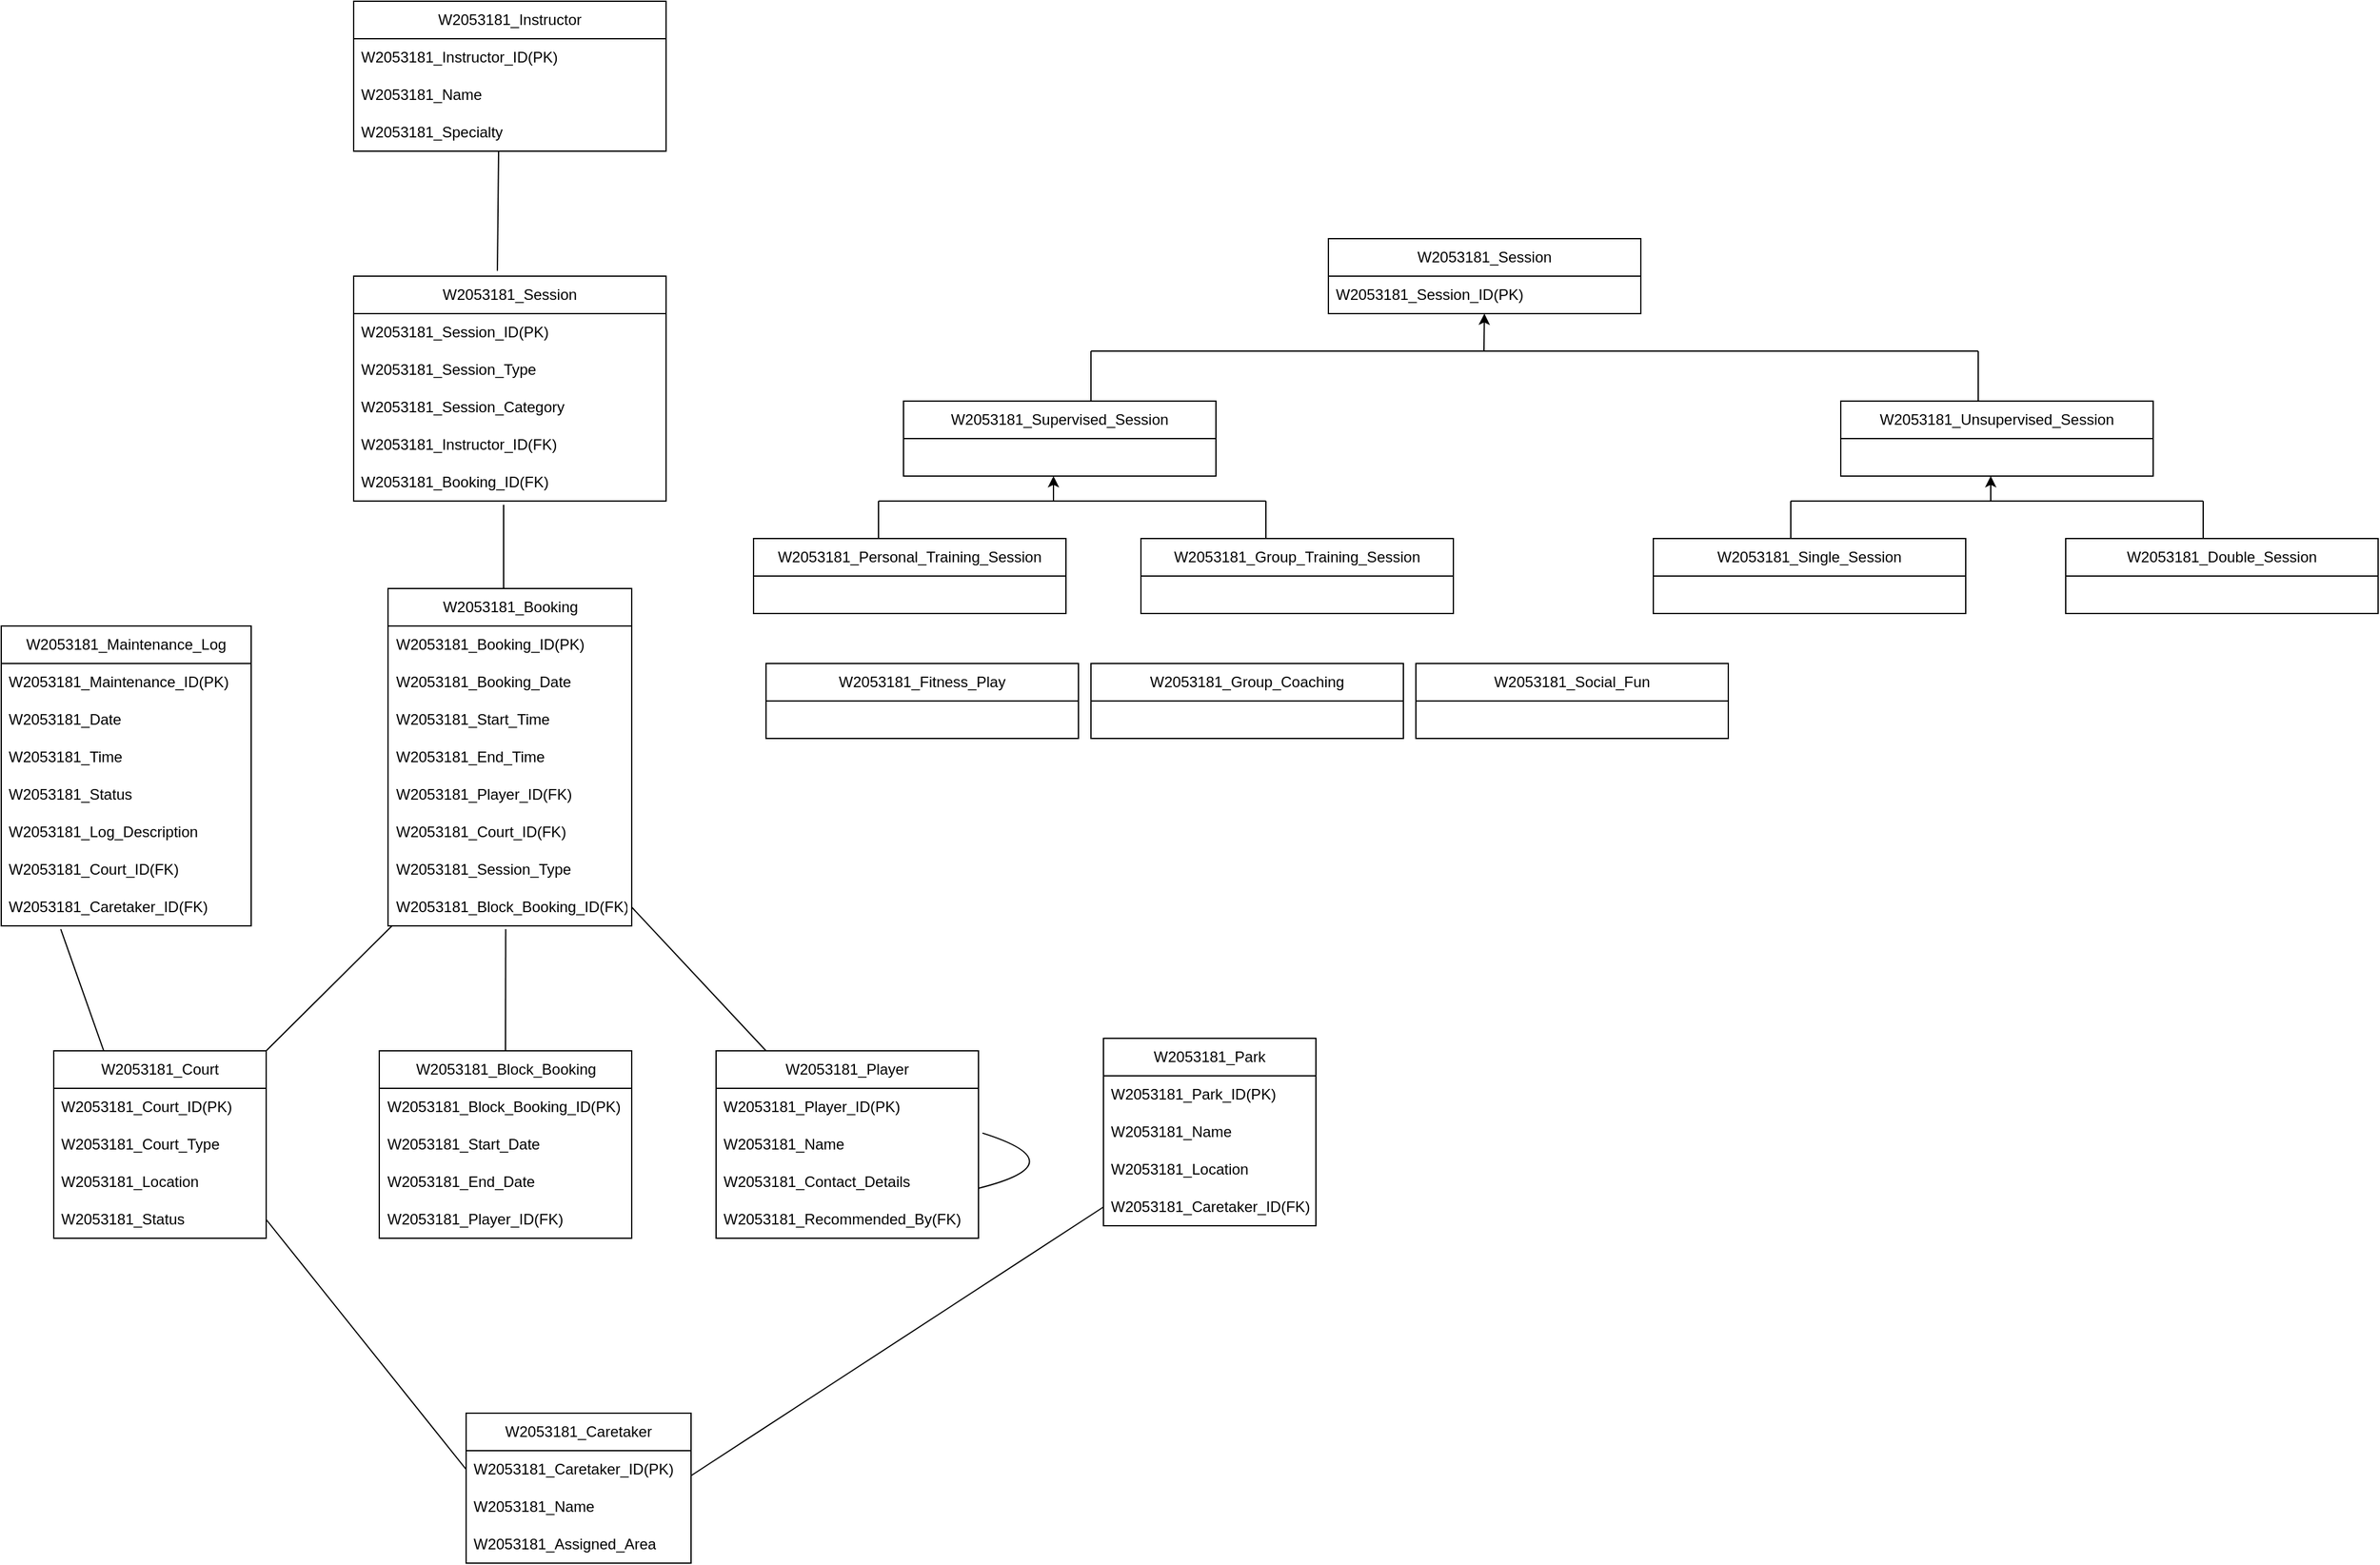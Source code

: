 <mxfile version="24.7.17">
  <diagram name="Page-1" id="o4bU7wl1wtWWs5g_lytX">
    <mxGraphModel dx="1900" dy="557" grid="1" gridSize="10" guides="1" tooltips="1" connect="1" arrows="1" fold="1" page="1" pageScale="1" pageWidth="850" pageHeight="1100" math="0" shadow="0">
      <root>
        <mxCell id="0" />
        <mxCell id="1" parent="0" />
        <mxCell id="Y2qi2BhLRB18Mmbf1ACB-1" value="W2053181_Instructor" style="swimlane;fontStyle=0;childLayout=stackLayout;horizontal=1;startSize=30;horizontalStack=0;resizeParent=1;resizeParentMax=0;resizeLast=0;collapsible=1;marginBottom=0;whiteSpace=wrap;html=1;" vertex="1" parent="1">
          <mxGeometry x="260" width="250" height="120" as="geometry" />
        </mxCell>
        <mxCell id="Y2qi2BhLRB18Mmbf1ACB-2" value="W2053181_Instructor_ID(PK)" style="text;strokeColor=none;fillColor=none;align=left;verticalAlign=middle;spacingLeft=4;spacingRight=4;overflow=hidden;points=[[0,0.5],[1,0.5]];portConstraint=eastwest;rotatable=0;whiteSpace=wrap;html=1;" vertex="1" parent="Y2qi2BhLRB18Mmbf1ACB-1">
          <mxGeometry y="30" width="250" height="30" as="geometry" />
        </mxCell>
        <mxCell id="Y2qi2BhLRB18Mmbf1ACB-3" value="W2053181_Name" style="text;strokeColor=none;fillColor=none;align=left;verticalAlign=middle;spacingLeft=4;spacingRight=4;overflow=hidden;points=[[0,0.5],[1,0.5]];portConstraint=eastwest;rotatable=0;whiteSpace=wrap;html=1;" vertex="1" parent="Y2qi2BhLRB18Mmbf1ACB-1">
          <mxGeometry y="60" width="250" height="30" as="geometry" />
        </mxCell>
        <mxCell id="Y2qi2BhLRB18Mmbf1ACB-4" value="W2053181_Specialty" style="text;strokeColor=none;fillColor=none;align=left;verticalAlign=middle;spacingLeft=4;spacingRight=4;overflow=hidden;points=[[0,0.5],[1,0.5]];portConstraint=eastwest;rotatable=0;whiteSpace=wrap;html=1;" vertex="1" parent="Y2qi2BhLRB18Mmbf1ACB-1">
          <mxGeometry y="90" width="250" height="30" as="geometry" />
        </mxCell>
        <mxCell id="Y2qi2BhLRB18Mmbf1ACB-6" value="W2053181_Session" style="swimlane;fontStyle=0;childLayout=stackLayout;horizontal=1;startSize=30;horizontalStack=0;resizeParent=1;resizeParentMax=0;resizeLast=0;collapsible=1;marginBottom=0;whiteSpace=wrap;html=1;" vertex="1" parent="1">
          <mxGeometry x="260" y="220" width="250" height="180" as="geometry" />
        </mxCell>
        <mxCell id="Y2qi2BhLRB18Mmbf1ACB-7" value="W2053181_Session_ID(PK)" style="text;strokeColor=none;fillColor=none;align=left;verticalAlign=middle;spacingLeft=4;spacingRight=4;overflow=hidden;points=[[0,0.5],[1,0.5]];portConstraint=eastwest;rotatable=0;whiteSpace=wrap;html=1;" vertex="1" parent="Y2qi2BhLRB18Mmbf1ACB-6">
          <mxGeometry y="30" width="250" height="30" as="geometry" />
        </mxCell>
        <mxCell id="Y2qi2BhLRB18Mmbf1ACB-8" value="W2053181_Session_Type" style="text;strokeColor=none;fillColor=none;align=left;verticalAlign=middle;spacingLeft=4;spacingRight=4;overflow=hidden;points=[[0,0.5],[1,0.5]];portConstraint=eastwest;rotatable=0;whiteSpace=wrap;html=1;" vertex="1" parent="Y2qi2BhLRB18Mmbf1ACB-6">
          <mxGeometry y="60" width="250" height="30" as="geometry" />
        </mxCell>
        <mxCell id="Y2qi2BhLRB18Mmbf1ACB-9" value="W2053181_Session_Category" style="text;strokeColor=none;fillColor=none;align=left;verticalAlign=middle;spacingLeft=4;spacingRight=4;overflow=hidden;points=[[0,0.5],[1,0.5]];portConstraint=eastwest;rotatable=0;whiteSpace=wrap;html=1;" vertex="1" parent="Y2qi2BhLRB18Mmbf1ACB-6">
          <mxGeometry y="90" width="250" height="30" as="geometry" />
        </mxCell>
        <mxCell id="Y2qi2BhLRB18Mmbf1ACB-11" value="W2053181_Instructor_ID(FK)" style="text;strokeColor=none;fillColor=none;align=left;verticalAlign=middle;spacingLeft=4;spacingRight=4;overflow=hidden;points=[[0,0.5],[1,0.5]];portConstraint=eastwest;rotatable=0;whiteSpace=wrap;html=1;" vertex="1" parent="Y2qi2BhLRB18Mmbf1ACB-6">
          <mxGeometry y="120" width="250" height="30" as="geometry" />
        </mxCell>
        <mxCell id="Y2qi2BhLRB18Mmbf1ACB-14" value="W2053181_Booking_ID(FK)" style="text;strokeColor=none;fillColor=none;align=left;verticalAlign=middle;spacingLeft=4;spacingRight=4;overflow=hidden;points=[[0,0.5],[1,0.5]];portConstraint=eastwest;rotatable=0;whiteSpace=wrap;html=1;" vertex="1" parent="Y2qi2BhLRB18Mmbf1ACB-6">
          <mxGeometry y="150" width="250" height="30" as="geometry" />
        </mxCell>
        <mxCell id="Y2qi2BhLRB18Mmbf1ACB-15" value="W2053181_Booking" style="swimlane;fontStyle=0;childLayout=stackLayout;horizontal=1;startSize=30;horizontalStack=0;resizeParent=1;resizeParentMax=0;resizeLast=0;collapsible=1;marginBottom=0;whiteSpace=wrap;html=1;" vertex="1" parent="1">
          <mxGeometry x="287.5" y="470" width="195" height="270" as="geometry" />
        </mxCell>
        <mxCell id="Y2qi2BhLRB18Mmbf1ACB-16" value="W2053181_Booking_ID(PK)" style="text;strokeColor=none;fillColor=none;align=left;verticalAlign=middle;spacingLeft=4;spacingRight=4;overflow=hidden;points=[[0,0.5],[1,0.5]];portConstraint=eastwest;rotatable=0;whiteSpace=wrap;html=1;" vertex="1" parent="Y2qi2BhLRB18Mmbf1ACB-15">
          <mxGeometry y="30" width="195" height="30" as="geometry" />
        </mxCell>
        <mxCell id="Y2qi2BhLRB18Mmbf1ACB-17" value="W2053181_Booking_Date" style="text;strokeColor=none;fillColor=none;align=left;verticalAlign=middle;spacingLeft=4;spacingRight=4;overflow=hidden;points=[[0,0.5],[1,0.5]];portConstraint=eastwest;rotatable=0;whiteSpace=wrap;html=1;" vertex="1" parent="Y2qi2BhLRB18Mmbf1ACB-15">
          <mxGeometry y="60" width="195" height="30" as="geometry" />
        </mxCell>
        <mxCell id="Y2qi2BhLRB18Mmbf1ACB-18" value="W2053181_Start_Time" style="text;strokeColor=none;fillColor=none;align=left;verticalAlign=middle;spacingLeft=4;spacingRight=4;overflow=hidden;points=[[0,0.5],[1,0.5]];portConstraint=eastwest;rotatable=0;whiteSpace=wrap;html=1;" vertex="1" parent="Y2qi2BhLRB18Mmbf1ACB-15">
          <mxGeometry y="90" width="195" height="30" as="geometry" />
        </mxCell>
        <mxCell id="Y2qi2BhLRB18Mmbf1ACB-19" value="W2053181_End_Time" style="text;strokeColor=none;fillColor=none;align=left;verticalAlign=middle;spacingLeft=4;spacingRight=4;overflow=hidden;points=[[0,0.5],[1,0.5]];portConstraint=eastwest;rotatable=0;whiteSpace=wrap;html=1;" vertex="1" parent="Y2qi2BhLRB18Mmbf1ACB-15">
          <mxGeometry y="120" width="195" height="30" as="geometry" />
        </mxCell>
        <mxCell id="Y2qi2BhLRB18Mmbf1ACB-20" value="W2053181_Player_ID(FK)" style="text;strokeColor=none;fillColor=none;align=left;verticalAlign=middle;spacingLeft=4;spacingRight=4;overflow=hidden;points=[[0,0.5],[1,0.5]];portConstraint=eastwest;rotatable=0;whiteSpace=wrap;html=1;" vertex="1" parent="Y2qi2BhLRB18Mmbf1ACB-15">
          <mxGeometry y="150" width="195" height="30" as="geometry" />
        </mxCell>
        <mxCell id="Y2qi2BhLRB18Mmbf1ACB-21" value="W2053181_Court_ID(FK)" style="text;strokeColor=none;fillColor=none;align=left;verticalAlign=middle;spacingLeft=4;spacingRight=4;overflow=hidden;points=[[0,0.5],[1,0.5]];portConstraint=eastwest;rotatable=0;whiteSpace=wrap;html=1;" vertex="1" parent="Y2qi2BhLRB18Mmbf1ACB-15">
          <mxGeometry y="180" width="195" height="30" as="geometry" />
        </mxCell>
        <mxCell id="Y2qi2BhLRB18Mmbf1ACB-22" value="W2053181_Session_Type" style="text;strokeColor=none;fillColor=none;align=left;verticalAlign=middle;spacingLeft=4;spacingRight=4;overflow=hidden;points=[[0,0.5],[1,0.5]];portConstraint=eastwest;rotatable=0;whiteSpace=wrap;html=1;" vertex="1" parent="Y2qi2BhLRB18Mmbf1ACB-15">
          <mxGeometry y="210" width="195" height="30" as="geometry" />
        </mxCell>
        <mxCell id="Y2qi2BhLRB18Mmbf1ACB-23" value="W2053181_Block_Booking_ID(FK)" style="text;strokeColor=none;fillColor=none;align=left;verticalAlign=middle;spacingLeft=4;spacingRight=4;overflow=hidden;points=[[0,0.5],[1,0.5]];portConstraint=eastwest;rotatable=0;whiteSpace=wrap;html=1;" vertex="1" parent="Y2qi2BhLRB18Mmbf1ACB-15">
          <mxGeometry y="240" width="195" height="30" as="geometry" />
        </mxCell>
        <mxCell id="Y2qi2BhLRB18Mmbf1ACB-24" value="W2053181_Maintenance_Log" style="swimlane;fontStyle=0;childLayout=stackLayout;horizontal=1;startSize=30;horizontalStack=0;resizeParent=1;resizeParentMax=0;resizeLast=0;collapsible=1;marginBottom=0;whiteSpace=wrap;html=1;" vertex="1" parent="1">
          <mxGeometry x="-22" y="500" width="200" height="240" as="geometry" />
        </mxCell>
        <mxCell id="Y2qi2BhLRB18Mmbf1ACB-25" value="W2053181_Maintenance_ID(PK)" style="text;strokeColor=none;fillColor=none;align=left;verticalAlign=middle;spacingLeft=4;spacingRight=4;overflow=hidden;points=[[0,0.5],[1,0.5]];portConstraint=eastwest;rotatable=0;whiteSpace=wrap;html=1;" vertex="1" parent="Y2qi2BhLRB18Mmbf1ACB-24">
          <mxGeometry y="30" width="200" height="30" as="geometry" />
        </mxCell>
        <mxCell id="Y2qi2BhLRB18Mmbf1ACB-26" value="W2053181_Date" style="text;strokeColor=none;fillColor=none;align=left;verticalAlign=middle;spacingLeft=4;spacingRight=4;overflow=hidden;points=[[0,0.5],[1,0.5]];portConstraint=eastwest;rotatable=0;whiteSpace=wrap;html=1;" vertex="1" parent="Y2qi2BhLRB18Mmbf1ACB-24">
          <mxGeometry y="60" width="200" height="30" as="geometry" />
        </mxCell>
        <mxCell id="Y2qi2BhLRB18Mmbf1ACB-27" value="W2053181_Time" style="text;strokeColor=none;fillColor=none;align=left;verticalAlign=middle;spacingLeft=4;spacingRight=4;overflow=hidden;points=[[0,0.5],[1,0.5]];portConstraint=eastwest;rotatable=0;whiteSpace=wrap;html=1;" vertex="1" parent="Y2qi2BhLRB18Mmbf1ACB-24">
          <mxGeometry y="90" width="200" height="30" as="geometry" />
        </mxCell>
        <mxCell id="Y2qi2BhLRB18Mmbf1ACB-29" value="W2053181_Status" style="text;strokeColor=none;fillColor=none;align=left;verticalAlign=middle;spacingLeft=4;spacingRight=4;overflow=hidden;points=[[0,0.5],[1,0.5]];portConstraint=eastwest;rotatable=0;whiteSpace=wrap;html=1;" vertex="1" parent="Y2qi2BhLRB18Mmbf1ACB-24">
          <mxGeometry y="120" width="200" height="30" as="geometry" />
        </mxCell>
        <mxCell id="Y2qi2BhLRB18Mmbf1ACB-30" value="W2053181_Log_Description" style="text;strokeColor=none;fillColor=none;align=left;verticalAlign=middle;spacingLeft=4;spacingRight=4;overflow=hidden;points=[[0,0.5],[1,0.5]];portConstraint=eastwest;rotatable=0;whiteSpace=wrap;html=1;" vertex="1" parent="Y2qi2BhLRB18Mmbf1ACB-24">
          <mxGeometry y="150" width="200" height="30" as="geometry" />
        </mxCell>
        <mxCell id="Y2qi2BhLRB18Mmbf1ACB-31" value="W2053181_Court_ID(FK)" style="text;strokeColor=none;fillColor=none;align=left;verticalAlign=middle;spacingLeft=4;spacingRight=4;overflow=hidden;points=[[0,0.5],[1,0.5]];portConstraint=eastwest;rotatable=0;whiteSpace=wrap;html=1;" vertex="1" parent="Y2qi2BhLRB18Mmbf1ACB-24">
          <mxGeometry y="180" width="200" height="30" as="geometry" />
        </mxCell>
        <mxCell id="Y2qi2BhLRB18Mmbf1ACB-32" value="W2053181_Caretaker_ID(FK)" style="text;strokeColor=none;fillColor=none;align=left;verticalAlign=middle;spacingLeft=4;spacingRight=4;overflow=hidden;points=[[0,0.5],[1,0.5]];portConstraint=eastwest;rotatable=0;whiteSpace=wrap;html=1;" vertex="1" parent="Y2qi2BhLRB18Mmbf1ACB-24">
          <mxGeometry y="210" width="200" height="30" as="geometry" />
        </mxCell>
        <mxCell id="Y2qi2BhLRB18Mmbf1ACB-33" value="W2053181_Court" style="swimlane;fontStyle=0;childLayout=stackLayout;horizontal=1;startSize=30;horizontalStack=0;resizeParent=1;resizeParentMax=0;resizeLast=0;collapsible=1;marginBottom=0;whiteSpace=wrap;html=1;" vertex="1" parent="1">
          <mxGeometry x="20" y="840" width="170" height="150" as="geometry" />
        </mxCell>
        <mxCell id="Y2qi2BhLRB18Mmbf1ACB-34" value="W2053181_Court_ID(PK)" style="text;strokeColor=none;fillColor=none;align=left;verticalAlign=middle;spacingLeft=4;spacingRight=4;overflow=hidden;points=[[0,0.5],[1,0.5]];portConstraint=eastwest;rotatable=0;whiteSpace=wrap;html=1;" vertex="1" parent="Y2qi2BhLRB18Mmbf1ACB-33">
          <mxGeometry y="30" width="170" height="30" as="geometry" />
        </mxCell>
        <mxCell id="Y2qi2BhLRB18Mmbf1ACB-35" value="W2053181_Court_Type" style="text;strokeColor=none;fillColor=none;align=left;verticalAlign=middle;spacingLeft=4;spacingRight=4;overflow=hidden;points=[[0,0.5],[1,0.5]];portConstraint=eastwest;rotatable=0;whiteSpace=wrap;html=1;" vertex="1" parent="Y2qi2BhLRB18Mmbf1ACB-33">
          <mxGeometry y="60" width="170" height="30" as="geometry" />
        </mxCell>
        <mxCell id="Y2qi2BhLRB18Mmbf1ACB-36" value="W2053181_Location" style="text;strokeColor=none;fillColor=none;align=left;verticalAlign=middle;spacingLeft=4;spacingRight=4;overflow=hidden;points=[[0,0.5],[1,0.5]];portConstraint=eastwest;rotatable=0;whiteSpace=wrap;html=1;" vertex="1" parent="Y2qi2BhLRB18Mmbf1ACB-33">
          <mxGeometry y="90" width="170" height="30" as="geometry" />
        </mxCell>
        <mxCell id="Y2qi2BhLRB18Mmbf1ACB-37" value="W2053181_Status" style="text;strokeColor=none;fillColor=none;align=left;verticalAlign=middle;spacingLeft=4;spacingRight=4;overflow=hidden;points=[[0,0.5],[1,0.5]];portConstraint=eastwest;rotatable=0;whiteSpace=wrap;html=1;" vertex="1" parent="Y2qi2BhLRB18Mmbf1ACB-33">
          <mxGeometry y="120" width="170" height="30" as="geometry" />
        </mxCell>
        <mxCell id="Y2qi2BhLRB18Mmbf1ACB-42" value="W2053181_Block_Booking" style="swimlane;fontStyle=0;childLayout=stackLayout;horizontal=1;startSize=30;horizontalStack=0;resizeParent=1;resizeParentMax=0;resizeLast=0;collapsible=1;marginBottom=0;whiteSpace=wrap;html=1;" vertex="1" parent="1">
          <mxGeometry x="280.5" y="840" width="202" height="150" as="geometry" />
        </mxCell>
        <mxCell id="Y2qi2BhLRB18Mmbf1ACB-43" value="W2053181_Block_Booking_ID(PK)" style="text;strokeColor=none;fillColor=none;align=left;verticalAlign=middle;spacingLeft=4;spacingRight=4;overflow=hidden;points=[[0,0.5],[1,0.5]];portConstraint=eastwest;rotatable=0;whiteSpace=wrap;html=1;" vertex="1" parent="Y2qi2BhLRB18Mmbf1ACB-42">
          <mxGeometry y="30" width="202" height="30" as="geometry" />
        </mxCell>
        <mxCell id="Y2qi2BhLRB18Mmbf1ACB-44" value="W2053181_Start_Date" style="text;strokeColor=none;fillColor=none;align=left;verticalAlign=middle;spacingLeft=4;spacingRight=4;overflow=hidden;points=[[0,0.5],[1,0.5]];portConstraint=eastwest;rotatable=0;whiteSpace=wrap;html=1;" vertex="1" parent="Y2qi2BhLRB18Mmbf1ACB-42">
          <mxGeometry y="60" width="202" height="30" as="geometry" />
        </mxCell>
        <mxCell id="Y2qi2BhLRB18Mmbf1ACB-45" value="W2053181_End_Date" style="text;strokeColor=none;fillColor=none;align=left;verticalAlign=middle;spacingLeft=4;spacingRight=4;overflow=hidden;points=[[0,0.5],[1,0.5]];portConstraint=eastwest;rotatable=0;whiteSpace=wrap;html=1;" vertex="1" parent="Y2qi2BhLRB18Mmbf1ACB-42">
          <mxGeometry y="90" width="202" height="30" as="geometry" />
        </mxCell>
        <mxCell id="Y2qi2BhLRB18Mmbf1ACB-46" value="W2053181_Player_ID(FK)" style="text;strokeColor=none;fillColor=none;align=left;verticalAlign=middle;spacingLeft=4;spacingRight=4;overflow=hidden;points=[[0,0.5],[1,0.5]];portConstraint=eastwest;rotatable=0;whiteSpace=wrap;html=1;" vertex="1" parent="Y2qi2BhLRB18Mmbf1ACB-42">
          <mxGeometry y="120" width="202" height="30" as="geometry" />
        </mxCell>
        <mxCell id="Y2qi2BhLRB18Mmbf1ACB-47" value="W2053181_Player" style="swimlane;fontStyle=0;childLayout=stackLayout;horizontal=1;startSize=30;horizontalStack=0;resizeParent=1;resizeParentMax=0;resizeLast=0;collapsible=1;marginBottom=0;whiteSpace=wrap;html=1;" vertex="1" parent="1">
          <mxGeometry x="550" y="840" width="210" height="150" as="geometry" />
        </mxCell>
        <mxCell id="Y2qi2BhLRB18Mmbf1ACB-48" value="W2053181_Player_ID(PK)" style="text;strokeColor=none;fillColor=none;align=left;verticalAlign=middle;spacingLeft=4;spacingRight=4;overflow=hidden;points=[[0,0.5],[1,0.5]];portConstraint=eastwest;rotatable=0;whiteSpace=wrap;html=1;" vertex="1" parent="Y2qi2BhLRB18Mmbf1ACB-47">
          <mxGeometry y="30" width="210" height="30" as="geometry" />
        </mxCell>
        <mxCell id="Y2qi2BhLRB18Mmbf1ACB-49" value="W2053181_Name" style="text;strokeColor=none;fillColor=none;align=left;verticalAlign=middle;spacingLeft=4;spacingRight=4;overflow=hidden;points=[[0,0.5],[1,0.5]];portConstraint=eastwest;rotatable=0;whiteSpace=wrap;html=1;" vertex="1" parent="Y2qi2BhLRB18Mmbf1ACB-47">
          <mxGeometry y="60" width="210" height="30" as="geometry" />
        </mxCell>
        <mxCell id="Y2qi2BhLRB18Mmbf1ACB-50" value="W2053181_Contact_Details" style="text;strokeColor=none;fillColor=none;align=left;verticalAlign=middle;spacingLeft=4;spacingRight=4;overflow=hidden;points=[[0,0.5],[1,0.5]];portConstraint=eastwest;rotatable=0;whiteSpace=wrap;html=1;" vertex="1" parent="Y2qi2BhLRB18Mmbf1ACB-47">
          <mxGeometry y="90" width="210" height="30" as="geometry" />
        </mxCell>
        <mxCell id="Y2qi2BhLRB18Mmbf1ACB-51" value="W2053181_Recommended_By(FK)" style="text;strokeColor=none;fillColor=none;align=left;verticalAlign=middle;spacingLeft=4;spacingRight=4;overflow=hidden;points=[[0,0.5],[1,0.5]];portConstraint=eastwest;rotatable=0;whiteSpace=wrap;html=1;" vertex="1" parent="Y2qi2BhLRB18Mmbf1ACB-47">
          <mxGeometry y="120" width="210" height="30" as="geometry" />
        </mxCell>
        <mxCell id="Y2qi2BhLRB18Mmbf1ACB-72" value="" style="endArrow=none;html=1;rounded=0;curved=1;exitX=1;exitY=0.667;exitDx=0;exitDy=0;exitPerimeter=0;entryX=1.015;entryY=0.193;entryDx=0;entryDy=0;entryPerimeter=0;" edge="1" parent="Y2qi2BhLRB18Mmbf1ACB-47" source="Y2qi2BhLRB18Mmbf1ACB-50" target="Y2qi2BhLRB18Mmbf1ACB-49">
          <mxGeometry width="50" height="50" relative="1" as="geometry">
            <mxPoint x="220" y="100" as="sourcePoint" />
            <mxPoint x="270" y="50" as="targetPoint" />
            <Array as="points">
              <mxPoint x="290" y="90" />
            </Array>
          </mxGeometry>
        </mxCell>
        <mxCell id="Y2qi2BhLRB18Mmbf1ACB-52" value="W2053181_Park" style="swimlane;fontStyle=0;childLayout=stackLayout;horizontal=1;startSize=30;horizontalStack=0;resizeParent=1;resizeParentMax=0;resizeLast=0;collapsible=1;marginBottom=0;whiteSpace=wrap;html=1;" vertex="1" parent="1">
          <mxGeometry x="860" y="830" width="170" height="150" as="geometry" />
        </mxCell>
        <mxCell id="Y2qi2BhLRB18Mmbf1ACB-53" value="W2053181_Park_ID(PK)" style="text;strokeColor=none;fillColor=none;align=left;verticalAlign=middle;spacingLeft=4;spacingRight=4;overflow=hidden;points=[[0,0.5],[1,0.5]];portConstraint=eastwest;rotatable=0;whiteSpace=wrap;html=1;" vertex="1" parent="Y2qi2BhLRB18Mmbf1ACB-52">
          <mxGeometry y="30" width="170" height="30" as="geometry" />
        </mxCell>
        <mxCell id="Y2qi2BhLRB18Mmbf1ACB-54" value="W2053181_Name" style="text;strokeColor=none;fillColor=none;align=left;verticalAlign=middle;spacingLeft=4;spacingRight=4;overflow=hidden;points=[[0,0.5],[1,0.5]];portConstraint=eastwest;rotatable=0;whiteSpace=wrap;html=1;" vertex="1" parent="Y2qi2BhLRB18Mmbf1ACB-52">
          <mxGeometry y="60" width="170" height="30" as="geometry" />
        </mxCell>
        <mxCell id="Y2qi2BhLRB18Mmbf1ACB-55" value="W2053181_Location" style="text;strokeColor=none;fillColor=none;align=left;verticalAlign=middle;spacingLeft=4;spacingRight=4;overflow=hidden;points=[[0,0.5],[1,0.5]];portConstraint=eastwest;rotatable=0;whiteSpace=wrap;html=1;" vertex="1" parent="Y2qi2BhLRB18Mmbf1ACB-52">
          <mxGeometry y="90" width="170" height="30" as="geometry" />
        </mxCell>
        <mxCell id="Y2qi2BhLRB18Mmbf1ACB-56" value="W2053181_Caretaker_ID(FK)" style="text;strokeColor=none;fillColor=none;align=left;verticalAlign=middle;spacingLeft=4;spacingRight=4;overflow=hidden;points=[[0,0.5],[1,0.5]];portConstraint=eastwest;rotatable=0;whiteSpace=wrap;html=1;" vertex="1" parent="Y2qi2BhLRB18Mmbf1ACB-52">
          <mxGeometry y="120" width="170" height="30" as="geometry" />
        </mxCell>
        <mxCell id="Y2qi2BhLRB18Mmbf1ACB-57" value="W2053181_Caretaker" style="swimlane;fontStyle=0;childLayout=stackLayout;horizontal=1;startSize=30;horizontalStack=0;resizeParent=1;resizeParentMax=0;resizeLast=0;collapsible=1;marginBottom=0;whiteSpace=wrap;html=1;" vertex="1" parent="1">
          <mxGeometry x="350" y="1130" width="180" height="120" as="geometry" />
        </mxCell>
        <mxCell id="Y2qi2BhLRB18Mmbf1ACB-58" value="W2053181_Caretaker_ID(PK)" style="text;strokeColor=none;fillColor=none;align=left;verticalAlign=middle;spacingLeft=4;spacingRight=4;overflow=hidden;points=[[0,0.5],[1,0.5]];portConstraint=eastwest;rotatable=0;whiteSpace=wrap;html=1;" vertex="1" parent="Y2qi2BhLRB18Mmbf1ACB-57">
          <mxGeometry y="30" width="180" height="30" as="geometry" />
        </mxCell>
        <mxCell id="Y2qi2BhLRB18Mmbf1ACB-59" value="W2053181_Name" style="text;strokeColor=none;fillColor=none;align=left;verticalAlign=middle;spacingLeft=4;spacingRight=4;overflow=hidden;points=[[0,0.5],[1,0.5]];portConstraint=eastwest;rotatable=0;whiteSpace=wrap;html=1;" vertex="1" parent="Y2qi2BhLRB18Mmbf1ACB-57">
          <mxGeometry y="60" width="180" height="30" as="geometry" />
        </mxCell>
        <mxCell id="Y2qi2BhLRB18Mmbf1ACB-60" value="W2053181_Assigned_Area" style="text;strokeColor=none;fillColor=none;align=left;verticalAlign=middle;spacingLeft=4;spacingRight=4;overflow=hidden;points=[[0,0.5],[1,0.5]];portConstraint=eastwest;rotatable=0;whiteSpace=wrap;html=1;" vertex="1" parent="Y2qi2BhLRB18Mmbf1ACB-57">
          <mxGeometry y="90" width="180" height="30" as="geometry" />
        </mxCell>
        <mxCell id="Y2qi2BhLRB18Mmbf1ACB-62" value="" style="endArrow=none;html=1;rounded=0;entryX=0.464;entryY=1.14;entryDx=0;entryDy=0;entryPerimeter=0;" edge="1" parent="1">
          <mxGeometry width="50" height="50" relative="1" as="geometry">
            <mxPoint x="375" y="215.8" as="sourcePoint" />
            <mxPoint x="376" y="120.0" as="targetPoint" />
          </mxGeometry>
        </mxCell>
        <mxCell id="Y2qi2BhLRB18Mmbf1ACB-65" value="" style="endArrow=none;html=1;rounded=0;" edge="1" parent="1">
          <mxGeometry width="50" height="50" relative="1" as="geometry">
            <mxPoint x="380" y="470" as="sourcePoint" />
            <mxPoint x="380" y="403" as="targetPoint" />
          </mxGeometry>
        </mxCell>
        <mxCell id="Y2qi2BhLRB18Mmbf1ACB-66" value="" style="endArrow=none;html=1;rounded=0;entryX=0.483;entryY=1.087;entryDx=0;entryDy=0;entryPerimeter=0;exitX=0.5;exitY=0;exitDx=0;exitDy=0;" edge="1" parent="1" source="Y2qi2BhLRB18Mmbf1ACB-42" target="Y2qi2BhLRB18Mmbf1ACB-23">
          <mxGeometry width="50" height="50" relative="1" as="geometry">
            <mxPoint x="380" y="840" as="sourcePoint" />
            <mxPoint x="430" y="790" as="targetPoint" />
          </mxGeometry>
        </mxCell>
        <mxCell id="Y2qi2BhLRB18Mmbf1ACB-67" value="" style="endArrow=none;html=1;rounded=0;entryX=0.015;entryY=1.007;entryDx=0;entryDy=0;entryPerimeter=0;" edge="1" parent="1" target="Y2qi2BhLRB18Mmbf1ACB-23">
          <mxGeometry width="50" height="50" relative="1" as="geometry">
            <mxPoint x="190" y="840" as="sourcePoint" />
            <mxPoint x="240" y="790" as="targetPoint" />
          </mxGeometry>
        </mxCell>
        <mxCell id="Y2qi2BhLRB18Mmbf1ACB-68" value="" style="endArrow=none;html=1;rounded=0;entryX=0.238;entryY=1.087;entryDx=0;entryDy=0;entryPerimeter=0;" edge="1" parent="1" target="Y2qi2BhLRB18Mmbf1ACB-32">
          <mxGeometry width="50" height="50" relative="1" as="geometry">
            <mxPoint x="60" y="840" as="sourcePoint" />
            <mxPoint x="110" y="790" as="targetPoint" />
          </mxGeometry>
        </mxCell>
        <mxCell id="Y2qi2BhLRB18Mmbf1ACB-69" value="" style="endArrow=none;html=1;rounded=0;entryX=1;entryY=0.5;entryDx=0;entryDy=0;" edge="1" parent="1" target="Y2qi2BhLRB18Mmbf1ACB-23">
          <mxGeometry width="50" height="50" relative="1" as="geometry">
            <mxPoint x="590" y="840" as="sourcePoint" />
            <mxPoint x="640" y="790" as="targetPoint" />
          </mxGeometry>
        </mxCell>
        <mxCell id="Y2qi2BhLRB18Mmbf1ACB-70" value="" style="endArrow=none;html=1;rounded=0;entryX=1;entryY=0.5;entryDx=0;entryDy=0;exitX=0;exitY=0.5;exitDx=0;exitDy=0;" edge="1" parent="1" source="Y2qi2BhLRB18Mmbf1ACB-58" target="Y2qi2BhLRB18Mmbf1ACB-37">
          <mxGeometry width="50" height="50" relative="1" as="geometry">
            <mxPoint x="300" y="1110" as="sourcePoint" />
            <mxPoint x="350" y="1060" as="targetPoint" />
          </mxGeometry>
        </mxCell>
        <mxCell id="Y2qi2BhLRB18Mmbf1ACB-71" value="" style="endArrow=none;html=1;rounded=0;entryX=0;entryY=0.5;entryDx=0;entryDy=0;" edge="1" parent="1" target="Y2qi2BhLRB18Mmbf1ACB-56">
          <mxGeometry width="50" height="50" relative="1" as="geometry">
            <mxPoint x="530" y="1180" as="sourcePoint" />
            <mxPoint x="580" y="1130" as="targetPoint" />
          </mxGeometry>
        </mxCell>
        <mxCell id="Y2qi2BhLRB18Mmbf1ACB-73" value="W2053181_Session" style="swimlane;fontStyle=0;childLayout=stackLayout;horizontal=1;startSize=30;horizontalStack=0;resizeParent=1;resizeParentMax=0;resizeLast=0;collapsible=1;marginBottom=0;whiteSpace=wrap;html=1;" vertex="1" parent="1">
          <mxGeometry x="1040" y="190" width="250" height="60" as="geometry" />
        </mxCell>
        <mxCell id="Y2qi2BhLRB18Mmbf1ACB-74" value="W2053181_Session_ID(PK)" style="text;strokeColor=none;fillColor=none;align=left;verticalAlign=middle;spacingLeft=4;spacingRight=4;overflow=hidden;points=[[0,0.5],[1,0.5]];portConstraint=eastwest;rotatable=0;whiteSpace=wrap;html=1;" vertex="1" parent="Y2qi2BhLRB18Mmbf1ACB-73">
          <mxGeometry y="30" width="250" height="30" as="geometry" />
        </mxCell>
        <mxCell id="Y2qi2BhLRB18Mmbf1ACB-79" value="W2053181_Personal_Training_Session" style="swimlane;fontStyle=0;childLayout=stackLayout;horizontal=1;startSize=30;horizontalStack=0;resizeParent=1;resizeParentMax=0;resizeLast=0;collapsible=1;marginBottom=0;whiteSpace=wrap;html=1;" vertex="1" parent="1">
          <mxGeometry x="580" y="430" width="250" height="60" as="geometry" />
        </mxCell>
        <mxCell id="Y2qi2BhLRB18Mmbf1ACB-82" value="W2053181_Unsupervised_Session" style="swimlane;fontStyle=0;childLayout=stackLayout;horizontal=1;startSize=30;horizontalStack=0;resizeParent=1;resizeParentMax=0;resizeLast=0;collapsible=1;marginBottom=0;whiteSpace=wrap;html=1;" vertex="1" parent="1">
          <mxGeometry x="1450" y="320" width="250" height="60" as="geometry" />
        </mxCell>
        <mxCell id="Y2qi2BhLRB18Mmbf1ACB-105" value="" style="endArrow=classic;html=1;rounded=0;" edge="1" parent="Y2qi2BhLRB18Mmbf1ACB-82">
          <mxGeometry width="50" height="50" relative="1" as="geometry">
            <mxPoint x="120" y="80" as="sourcePoint" />
            <mxPoint x="120" y="60" as="targetPoint" />
          </mxGeometry>
        </mxCell>
        <mxCell id="Y2qi2BhLRB18Mmbf1ACB-84" value="W2053181_Supervised_Session" style="swimlane;fontStyle=0;childLayout=stackLayout;horizontal=1;startSize=30;horizontalStack=0;resizeParent=1;resizeParentMax=0;resizeLast=0;collapsible=1;marginBottom=0;whiteSpace=wrap;html=1;" vertex="1" parent="1">
          <mxGeometry x="700" y="320" width="250" height="60" as="geometry" />
        </mxCell>
        <mxCell id="Y2qi2BhLRB18Mmbf1ACB-85" value="W2053181_Group_Training_Session" style="swimlane;fontStyle=0;childLayout=stackLayout;horizontal=1;startSize=30;horizontalStack=0;resizeParent=1;resizeParentMax=0;resizeLast=0;collapsible=1;marginBottom=0;whiteSpace=wrap;html=1;" vertex="1" parent="1">
          <mxGeometry x="890" y="430" width="250" height="60" as="geometry" />
        </mxCell>
        <mxCell id="Y2qi2BhLRB18Mmbf1ACB-86" value="W2053181_Double_Session" style="swimlane;fontStyle=0;childLayout=stackLayout;horizontal=1;startSize=30;horizontalStack=0;resizeParent=1;resizeParentMax=0;resizeLast=0;collapsible=1;marginBottom=0;whiteSpace=wrap;html=1;" vertex="1" parent="1">
          <mxGeometry x="1630" y="430" width="250" height="60" as="geometry" />
        </mxCell>
        <mxCell id="Y2qi2BhLRB18Mmbf1ACB-87" value="W2053181_Single_Session" style="swimlane;fontStyle=0;childLayout=stackLayout;horizontal=1;startSize=30;horizontalStack=0;resizeParent=1;resizeParentMax=0;resizeLast=0;collapsible=1;marginBottom=0;whiteSpace=wrap;html=1;" vertex="1" parent="1">
          <mxGeometry x="1300" y="430" width="250" height="60" as="geometry" />
        </mxCell>
        <mxCell id="Y2qi2BhLRB18Mmbf1ACB-88" value="W2053181_Group_Coaching" style="swimlane;fontStyle=0;childLayout=stackLayout;horizontal=1;startSize=30;horizontalStack=0;resizeParent=1;resizeParentMax=0;resizeLast=0;collapsible=1;marginBottom=0;whiteSpace=wrap;html=1;" vertex="1" parent="1">
          <mxGeometry x="850" y="530" width="250" height="60" as="geometry" />
        </mxCell>
        <mxCell id="Y2qi2BhLRB18Mmbf1ACB-89" value="W2053181_Social_Fun" style="swimlane;fontStyle=0;childLayout=stackLayout;horizontal=1;startSize=30;horizontalStack=0;resizeParent=1;resizeParentMax=0;resizeLast=0;collapsible=1;marginBottom=0;whiteSpace=wrap;html=1;" vertex="1" parent="1">
          <mxGeometry x="1110" y="530" width="250" height="60" as="geometry" />
        </mxCell>
        <mxCell id="Y2qi2BhLRB18Mmbf1ACB-90" value="W2053181_Fitness_Play" style="swimlane;fontStyle=0;childLayout=stackLayout;horizontal=1;startSize=30;horizontalStack=0;resizeParent=1;resizeParentMax=0;resizeLast=0;collapsible=1;marginBottom=0;whiteSpace=wrap;html=1;" vertex="1" parent="1">
          <mxGeometry x="590" y="530" width="250" height="60" as="geometry" />
        </mxCell>
        <mxCell id="Y2qi2BhLRB18Mmbf1ACB-91" value="" style="endArrow=none;html=1;rounded=0;" edge="1" parent="1">
          <mxGeometry width="50" height="50" relative="1" as="geometry">
            <mxPoint x="850" y="320" as="sourcePoint" />
            <mxPoint x="850" y="280" as="targetPoint" />
          </mxGeometry>
        </mxCell>
        <mxCell id="Y2qi2BhLRB18Mmbf1ACB-92" value="" style="endArrow=none;html=1;rounded=0;" edge="1" parent="1">
          <mxGeometry width="50" height="50" relative="1" as="geometry">
            <mxPoint x="850" y="280" as="sourcePoint" />
            <mxPoint x="1560" y="280" as="targetPoint" />
          </mxGeometry>
        </mxCell>
        <mxCell id="Y2qi2BhLRB18Mmbf1ACB-93" value="" style="endArrow=none;html=1;rounded=0;exitX=0.44;exitY=0;exitDx=0;exitDy=0;exitPerimeter=0;" edge="1" parent="1" source="Y2qi2BhLRB18Mmbf1ACB-82">
          <mxGeometry width="50" height="50" relative="1" as="geometry">
            <mxPoint x="1550" y="320" as="sourcePoint" />
            <mxPoint x="1560" y="280" as="targetPoint" />
          </mxGeometry>
        </mxCell>
        <mxCell id="Y2qi2BhLRB18Mmbf1ACB-95" value="" style="endArrow=classic;html=1;rounded=0;" edge="1" parent="1" target="Y2qi2BhLRB18Mmbf1ACB-74">
          <mxGeometry width="50" height="50" relative="1" as="geometry">
            <mxPoint x="1164.5" y="280" as="sourcePoint" />
            <mxPoint x="1162" y="251" as="targetPoint" />
          </mxGeometry>
        </mxCell>
        <mxCell id="Y2qi2BhLRB18Mmbf1ACB-97" value="" style="endArrow=none;html=1;rounded=0;" edge="1" parent="1">
          <mxGeometry width="50" height="50" relative="1" as="geometry">
            <mxPoint x="680" y="430" as="sourcePoint" />
            <mxPoint x="680" y="400" as="targetPoint" />
          </mxGeometry>
        </mxCell>
        <mxCell id="Y2qi2BhLRB18Mmbf1ACB-98" value="" style="endArrow=none;html=1;rounded=0;" edge="1" parent="1">
          <mxGeometry width="50" height="50" relative="1" as="geometry">
            <mxPoint x="990" y="430" as="sourcePoint" />
            <mxPoint x="990" y="400" as="targetPoint" />
          </mxGeometry>
        </mxCell>
        <mxCell id="Y2qi2BhLRB18Mmbf1ACB-99" value="" style="endArrow=none;html=1;rounded=0;" edge="1" parent="1">
          <mxGeometry width="50" height="50" relative="1" as="geometry">
            <mxPoint x="680" y="400" as="sourcePoint" />
            <mxPoint x="990" y="400" as="targetPoint" />
          </mxGeometry>
        </mxCell>
        <mxCell id="Y2qi2BhLRB18Mmbf1ACB-100" value="" style="endArrow=classic;html=1;rounded=0;" edge="1" parent="1">
          <mxGeometry width="50" height="50" relative="1" as="geometry">
            <mxPoint x="820" y="400" as="sourcePoint" />
            <mxPoint x="820" y="380" as="targetPoint" />
          </mxGeometry>
        </mxCell>
        <mxCell id="Y2qi2BhLRB18Mmbf1ACB-101" value="" style="endArrow=none;html=1;rounded=0;" edge="1" parent="1">
          <mxGeometry width="50" height="50" relative="1" as="geometry">
            <mxPoint x="1410" y="430" as="sourcePoint" />
            <mxPoint x="1410" y="400" as="targetPoint" />
          </mxGeometry>
        </mxCell>
        <mxCell id="Y2qi2BhLRB18Mmbf1ACB-102" value="" style="endArrow=none;html=1;rounded=0;" edge="1" parent="1">
          <mxGeometry width="50" height="50" relative="1" as="geometry">
            <mxPoint x="1410" y="400" as="sourcePoint" />
            <mxPoint x="1740" y="400" as="targetPoint" />
          </mxGeometry>
        </mxCell>
        <mxCell id="Y2qi2BhLRB18Mmbf1ACB-104" value="" style="endArrow=none;html=1;rounded=0;" edge="1" parent="1">
          <mxGeometry width="50" height="50" relative="1" as="geometry">
            <mxPoint x="1740" y="430" as="sourcePoint" />
            <mxPoint x="1740" y="400" as="targetPoint" />
          </mxGeometry>
        </mxCell>
      </root>
    </mxGraphModel>
  </diagram>
</mxfile>
